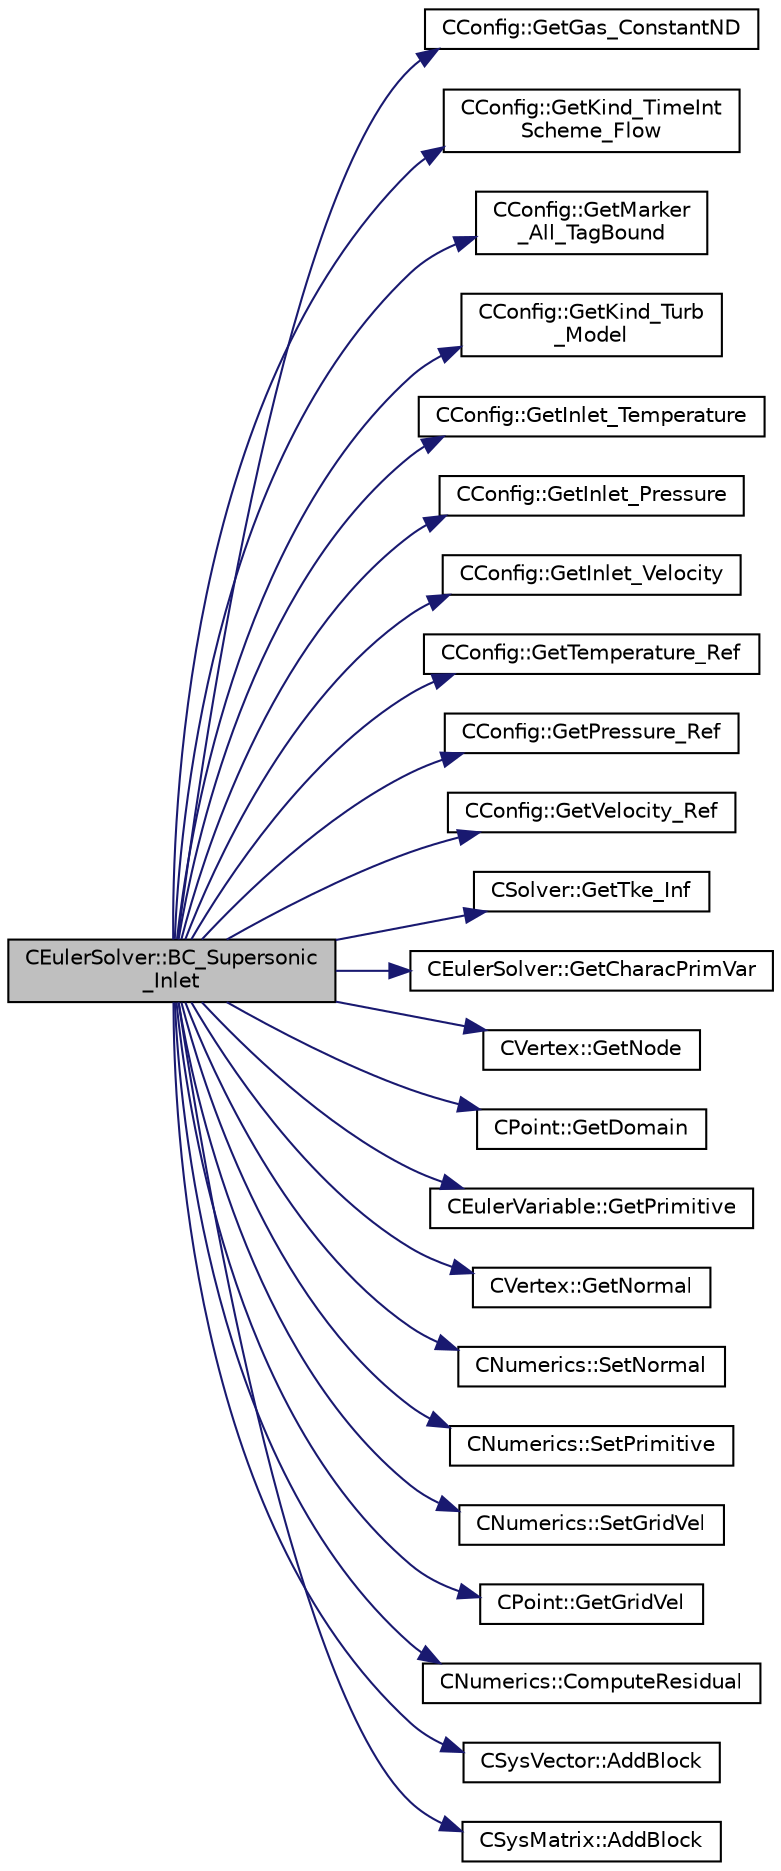 digraph "CEulerSolver::BC_Supersonic_Inlet"
{
  edge [fontname="Helvetica",fontsize="10",labelfontname="Helvetica",labelfontsize="10"];
  node [fontname="Helvetica",fontsize="10",shape=record];
  rankdir="LR";
  Node904 [label="CEulerSolver::BC_Supersonic\l_Inlet",height=0.2,width=0.4,color="black", fillcolor="grey75", style="filled", fontcolor="black"];
  Node904 -> Node905 [color="midnightblue",fontsize="10",style="solid",fontname="Helvetica"];
  Node905 [label="CConfig::GetGas_ConstantND",height=0.2,width=0.4,color="black", fillcolor="white", style="filled",URL="$class_c_config.html#a6d835a954bb5e99c5a3de6db5ed24ff3",tooltip="Get the value of specific gas constant. "];
  Node904 -> Node906 [color="midnightblue",fontsize="10",style="solid",fontname="Helvetica"];
  Node906 [label="CConfig::GetKind_TimeInt\lScheme_Flow",height=0.2,width=0.4,color="black", fillcolor="white", style="filled",URL="$class_c_config.html#a20e5fd7b43cfd2bf2bcf5137f12bc635",tooltip="Get the kind of integration scheme (explicit or implicit) for the flow equations. ..."];
  Node904 -> Node907 [color="midnightblue",fontsize="10",style="solid",fontname="Helvetica"];
  Node907 [label="CConfig::GetMarker\l_All_TagBound",height=0.2,width=0.4,color="black", fillcolor="white", style="filled",URL="$class_c_config.html#a967e969a3beb24bb6e57d7036af003be",tooltip="Get the index of the surface defined in the geometry file. "];
  Node904 -> Node908 [color="midnightblue",fontsize="10",style="solid",fontname="Helvetica"];
  Node908 [label="CConfig::GetKind_Turb\l_Model",height=0.2,width=0.4,color="black", fillcolor="white", style="filled",URL="$class_c_config.html#a40aaed07fc5844d505d2c0b7076594d7",tooltip="Get the kind of the turbulence model. "];
  Node904 -> Node909 [color="midnightblue",fontsize="10",style="solid",fontname="Helvetica"];
  Node909 [label="CConfig::GetInlet_Temperature",height=0.2,width=0.4,color="black", fillcolor="white", style="filled",URL="$class_c_config.html#aefb0189b7de35507669183e5dbf7f7d7",tooltip="Get the temperature at a supersonic inlet boundary. "];
  Node904 -> Node910 [color="midnightblue",fontsize="10",style="solid",fontname="Helvetica"];
  Node910 [label="CConfig::GetInlet_Pressure",height=0.2,width=0.4,color="black", fillcolor="white", style="filled",URL="$class_c_config.html#ae10870f3ef9c434db47d44be63412c39",tooltip="Get the pressure at a supersonic inlet boundary. "];
  Node904 -> Node911 [color="midnightblue",fontsize="10",style="solid",fontname="Helvetica"];
  Node911 [label="CConfig::GetInlet_Velocity",height=0.2,width=0.4,color="black", fillcolor="white", style="filled",URL="$class_c_config.html#a5c622d1faf4c8ff366c56fe037747f17",tooltip="Get the velocity vector at a supersonic inlet boundary. "];
  Node904 -> Node912 [color="midnightblue",fontsize="10",style="solid",fontname="Helvetica"];
  Node912 [label="CConfig::GetTemperature_Ref",height=0.2,width=0.4,color="black", fillcolor="white", style="filled",URL="$class_c_config.html#a8ec4a0951d9a432dadffad665a9892b3",tooltip="Get the value of the reference temperature for non-dimensionalization. "];
  Node904 -> Node913 [color="midnightblue",fontsize="10",style="solid",fontname="Helvetica"];
  Node913 [label="CConfig::GetPressure_Ref",height=0.2,width=0.4,color="black", fillcolor="white", style="filled",URL="$class_c_config.html#a39147c417b27ad7df00efea4ea1fcecc",tooltip="Get the value of the reference pressure for non-dimensionalization. "];
  Node904 -> Node914 [color="midnightblue",fontsize="10",style="solid",fontname="Helvetica"];
  Node914 [label="CConfig::GetVelocity_Ref",height=0.2,width=0.4,color="black", fillcolor="white", style="filled",URL="$class_c_config.html#a8f2c6f68c1e3756237596a7274e713f4",tooltip="Get the value of the reference velocity for non-dimensionalization. "];
  Node904 -> Node915 [color="midnightblue",fontsize="10",style="solid",fontname="Helvetica"];
  Node915 [label="CSolver::GetTke_Inf",height=0.2,width=0.4,color="black", fillcolor="white", style="filled",URL="$class_c_solver.html#ad7c1f0fa554117fa424f3b90062946c7",tooltip="A virtual member. "];
  Node904 -> Node916 [color="midnightblue",fontsize="10",style="solid",fontname="Helvetica"];
  Node916 [label="CEulerSolver::GetCharacPrimVar",height=0.2,width=0.4,color="black", fillcolor="white", style="filled",URL="$class_c_euler_solver.html#a5000bb7537dd001499d436617e1421f7",tooltip="Value of the characteristic variables at the boundaries. "];
  Node904 -> Node917 [color="midnightblue",fontsize="10",style="solid",fontname="Helvetica"];
  Node917 [label="CVertex::GetNode",height=0.2,width=0.4,color="black", fillcolor="white", style="filled",URL="$class_c_vertex.html#a95c513bf927464157ed96b6c79779a1f",tooltip="Get the node of the vertex. "];
  Node904 -> Node918 [color="midnightblue",fontsize="10",style="solid",fontname="Helvetica"];
  Node918 [label="CPoint::GetDomain",height=0.2,width=0.4,color="black", fillcolor="white", style="filled",URL="$class_c_point.html#a1d7e22a60d4cfef356af1cba2bab3e55",tooltip="For parallel computation, its indicates if a point must be computed or not. "];
  Node904 -> Node919 [color="midnightblue",fontsize="10",style="solid",fontname="Helvetica"];
  Node919 [label="CEulerVariable::GetPrimitive",height=0.2,width=0.4,color="black", fillcolor="white", style="filled",URL="$class_c_euler_variable.html#ac74de02753701aa447cd3e125d8cab7d",tooltip="Get the primitive variables. "];
  Node904 -> Node920 [color="midnightblue",fontsize="10",style="solid",fontname="Helvetica"];
  Node920 [label="CVertex::GetNormal",height=0.2,width=0.4,color="black", fillcolor="white", style="filled",URL="$class_c_vertex.html#a0d289163c6f3384822fcb9ae86fc1c39",tooltip="Copy the the normal vector of a face. "];
  Node904 -> Node921 [color="midnightblue",fontsize="10",style="solid",fontname="Helvetica"];
  Node921 [label="CNumerics::SetNormal",height=0.2,width=0.4,color="black", fillcolor="white", style="filled",URL="$class_c_numerics.html#a41903d97957f351cd9ee63ca404985b1",tooltip="Set the value of the normal vector to the face between two points. "];
  Node904 -> Node922 [color="midnightblue",fontsize="10",style="solid",fontname="Helvetica"];
  Node922 [label="CNumerics::SetPrimitive",height=0.2,width=0.4,color="black", fillcolor="white", style="filled",URL="$class_c_numerics.html#af72b17d397adf09beed2e99e2daf895c",tooltip="Set the value of the primitive variables. "];
  Node904 -> Node923 [color="midnightblue",fontsize="10",style="solid",fontname="Helvetica"];
  Node923 [label="CNumerics::SetGridVel",height=0.2,width=0.4,color="black", fillcolor="white", style="filled",URL="$class_c_numerics.html#ae15b9e4ad2008444365109c434e24207",tooltip="Set the velocity of the computational grid. "];
  Node904 -> Node924 [color="midnightblue",fontsize="10",style="solid",fontname="Helvetica"];
  Node924 [label="CPoint::GetGridVel",height=0.2,width=0.4,color="black", fillcolor="white", style="filled",URL="$class_c_point.html#a62ec636f4a05ac578b582a053e8553f9",tooltip="Get the value of the grid velocity at the point. "];
  Node904 -> Node925 [color="midnightblue",fontsize="10",style="solid",fontname="Helvetica"];
  Node925 [label="CNumerics::ComputeResidual",height=0.2,width=0.4,color="black", fillcolor="white", style="filled",URL="$class_c_numerics.html#abe734316e0047f463f059fd77a281958",tooltip="Compute the numerical residual. "];
  Node904 -> Node926 [color="midnightblue",fontsize="10",style="solid",fontname="Helvetica"];
  Node926 [label="CSysVector::AddBlock",height=0.2,width=0.4,color="black", fillcolor="white", style="filled",URL="$class_c_sys_vector.html#acd4c36df2ea0b7ad473944cff9bf5d72",tooltip="Add val_residual to the residual. "];
  Node904 -> Node927 [color="midnightblue",fontsize="10",style="solid",fontname="Helvetica"];
  Node927 [label="CSysMatrix::AddBlock",height=0.2,width=0.4,color="black", fillcolor="white", style="filled",URL="$class_c_sys_matrix.html#a85def3109e5aa5307268ca830a8f6522",tooltip="Adds the specified block to the sparse matrix. "];
}
